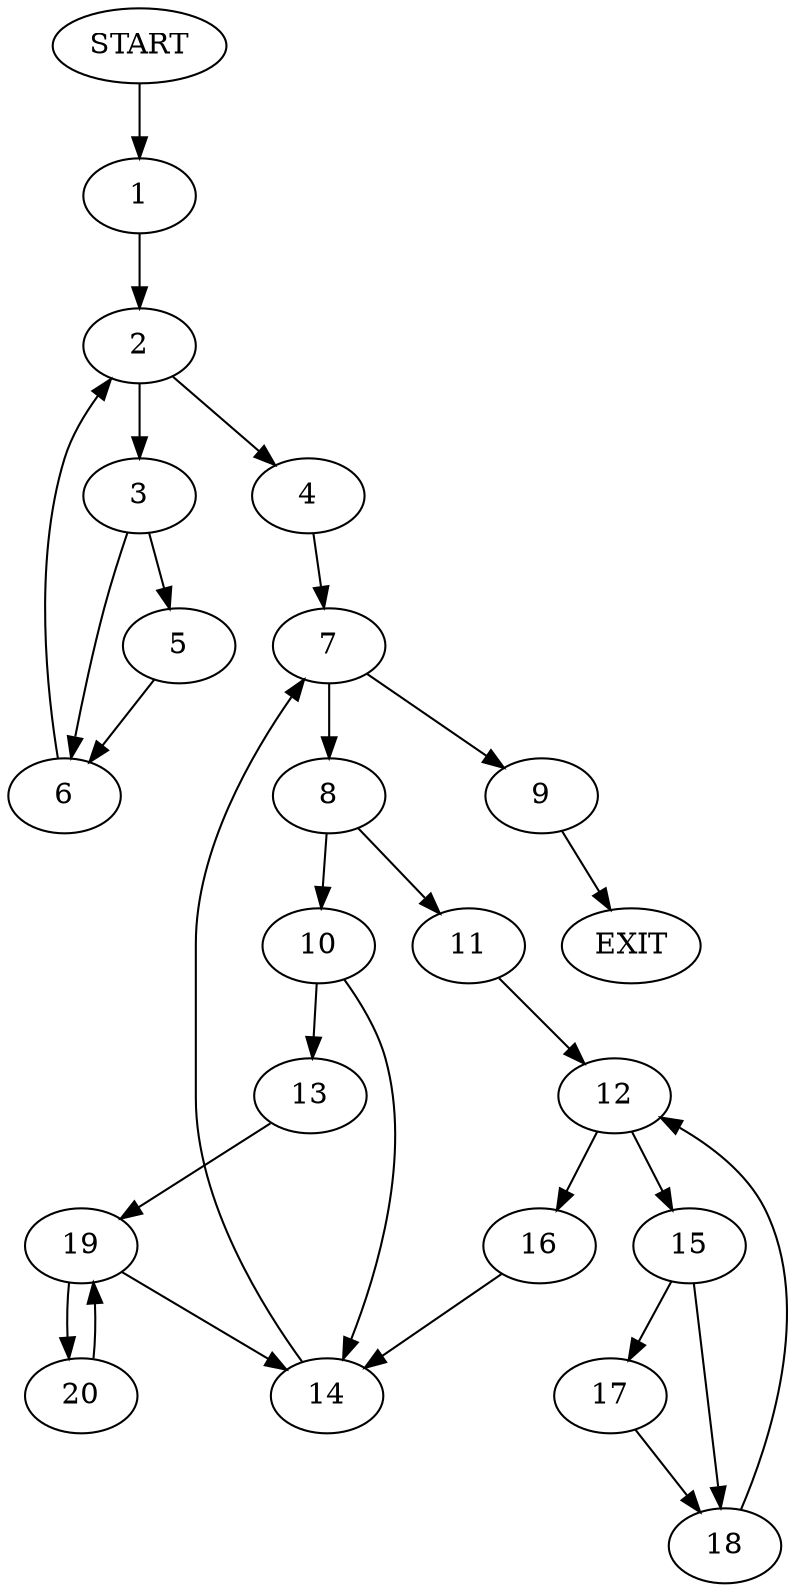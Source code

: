 digraph {
0 [label="START"]
21 [label="EXIT"]
0 -> 1
1 -> 2
2 -> 3
2 -> 4
3 -> 5
3 -> 6
4 -> 7
5 -> 6
6 -> 2
7 -> 8
7 -> 9
8 -> 10
8 -> 11
9 -> 21
11 -> 12
10 -> 13
10 -> 14
12 -> 15
12 -> 16
15 -> 17
15 -> 18
16 -> 14
17 -> 18
18 -> 12
14 -> 7
13 -> 19
19 -> 14
19 -> 20
20 -> 19
}
